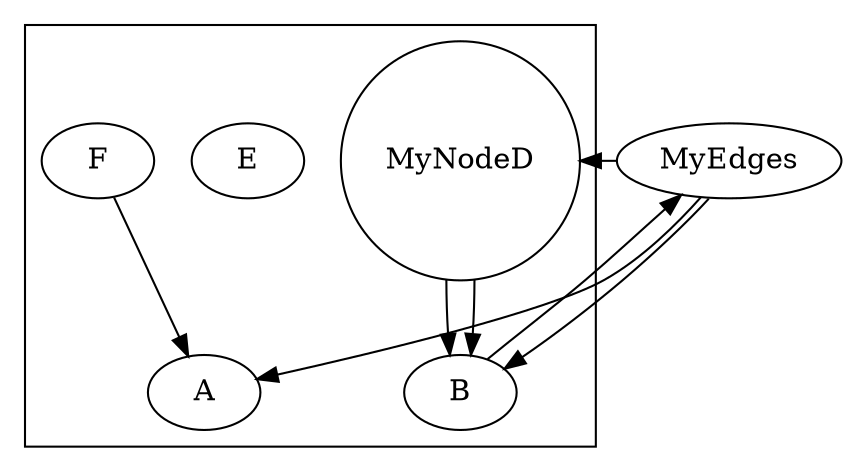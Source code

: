 digraph {
  A
  B->C->{
    A; D; {
	  A; B
	}
  }
  C [label="MyEdges"]
  D->B
  D [label="MyNodeD", shape="circle"];
  subgraph cluster0 {
    E
	F->A
	D->B
  }
}